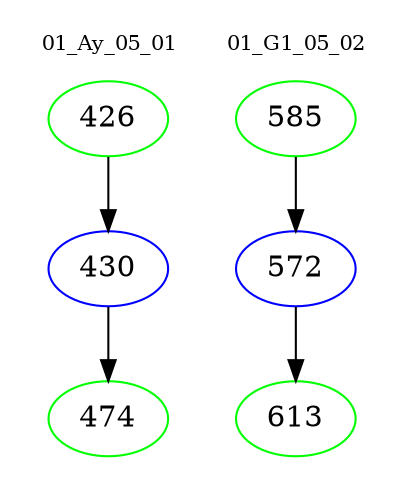 digraph{
subgraph cluster_0 {
color = white
label = "01_Ay_05_01";
fontsize=10;
T0_426 [label="426", color="green"]
T0_426 -> T0_430 [color="black"]
T0_430 [label="430", color="blue"]
T0_430 -> T0_474 [color="black"]
T0_474 [label="474", color="green"]
}
subgraph cluster_1 {
color = white
label = "01_G1_05_02";
fontsize=10;
T1_585 [label="585", color="green"]
T1_585 -> T1_572 [color="black"]
T1_572 [label="572", color="blue"]
T1_572 -> T1_613 [color="black"]
T1_613 [label="613", color="green"]
}
}
